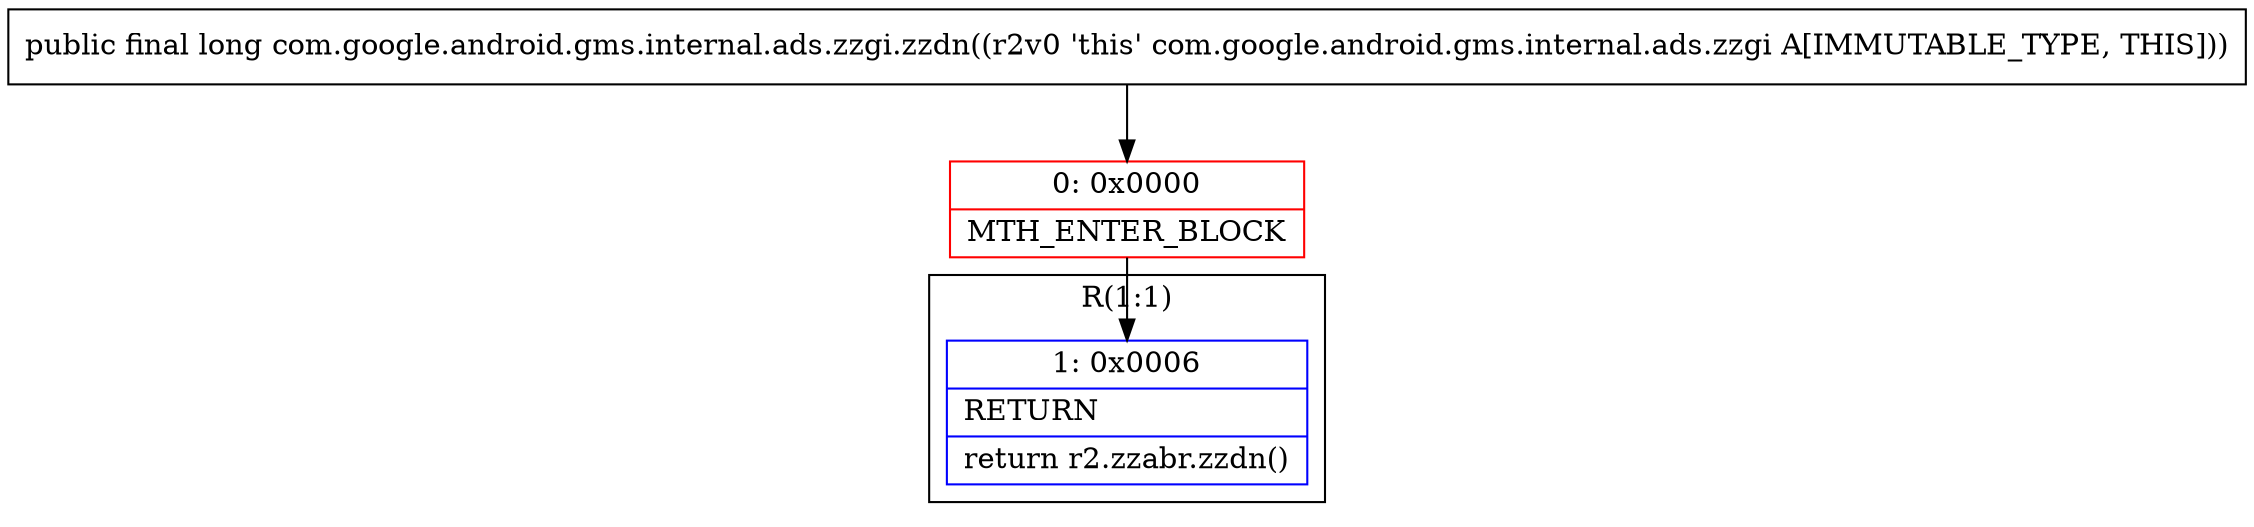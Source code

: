 digraph "CFG forcom.google.android.gms.internal.ads.zzgi.zzdn()J" {
subgraph cluster_Region_2050083546 {
label = "R(1:1)";
node [shape=record,color=blue];
Node_1 [shape=record,label="{1\:\ 0x0006|RETURN\l|return r2.zzabr.zzdn()\l}"];
}
Node_0 [shape=record,color=red,label="{0\:\ 0x0000|MTH_ENTER_BLOCK\l}"];
MethodNode[shape=record,label="{public final long com.google.android.gms.internal.ads.zzgi.zzdn((r2v0 'this' com.google.android.gms.internal.ads.zzgi A[IMMUTABLE_TYPE, THIS])) }"];
MethodNode -> Node_0;
Node_0 -> Node_1;
}

